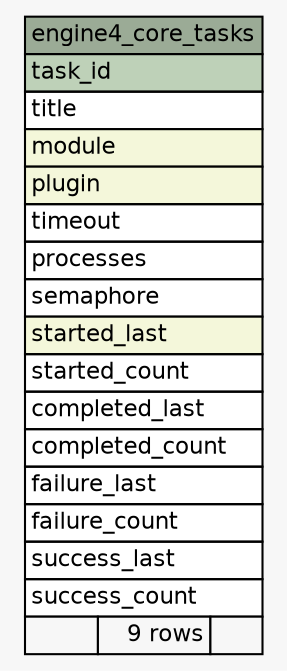 // dot 2.38.0 on Windows 10 10.0
// SchemaSpy rev 590
digraph "engine4_core_tasks" {
  graph [
    rankdir="RL"
    bgcolor="#f7f7f7"
    nodesep="0.18"
    ranksep="0.46"
    fontname="Helvetica"
    fontsize="11"
  ];
  node [
    fontname="Helvetica"
    fontsize="11"
    shape="plaintext"
  ];
  edge [
    arrowsize="0.8"
  ];
  "engine4_core_tasks" [
    label=<
    <TABLE BORDER="0" CELLBORDER="1" CELLSPACING="0" BGCOLOR="#ffffff">
      <TR><TD COLSPAN="3" BGCOLOR="#9bab96" ALIGN="CENTER">engine4_core_tasks</TD></TR>
      <TR><TD PORT="task_id" COLSPAN="3" BGCOLOR="#bed1b8" ALIGN="LEFT">task_id</TD></TR>
      <TR><TD PORT="title" COLSPAN="3" ALIGN="LEFT">title</TD></TR>
      <TR><TD PORT="module" COLSPAN="3" BGCOLOR="#f4f7da" ALIGN="LEFT">module</TD></TR>
      <TR><TD PORT="plugin" COLSPAN="3" BGCOLOR="#f4f7da" ALIGN="LEFT">plugin</TD></TR>
      <TR><TD PORT="timeout" COLSPAN="3" ALIGN="LEFT">timeout</TD></TR>
      <TR><TD PORT="processes" COLSPAN="3" ALIGN="LEFT">processes</TD></TR>
      <TR><TD PORT="semaphore" COLSPAN="3" ALIGN="LEFT">semaphore</TD></TR>
      <TR><TD PORT="started_last" COLSPAN="3" BGCOLOR="#f4f7da" ALIGN="LEFT">started_last</TD></TR>
      <TR><TD PORT="started_count" COLSPAN="3" ALIGN="LEFT">started_count</TD></TR>
      <TR><TD PORT="completed_last" COLSPAN="3" ALIGN="LEFT">completed_last</TD></TR>
      <TR><TD PORT="completed_count" COLSPAN="3" ALIGN="LEFT">completed_count</TD></TR>
      <TR><TD PORT="failure_last" COLSPAN="3" ALIGN="LEFT">failure_last</TD></TR>
      <TR><TD PORT="failure_count" COLSPAN="3" ALIGN="LEFT">failure_count</TD></TR>
      <TR><TD PORT="success_last" COLSPAN="3" ALIGN="LEFT">success_last</TD></TR>
      <TR><TD PORT="success_count" COLSPAN="3" ALIGN="LEFT">success_count</TD></TR>
      <TR><TD ALIGN="LEFT" BGCOLOR="#f7f7f7">  </TD><TD ALIGN="RIGHT" BGCOLOR="#f7f7f7">9 rows</TD><TD ALIGN="RIGHT" BGCOLOR="#f7f7f7">  </TD></TR>
    </TABLE>>
    URL="tables/engine4_core_tasks.html"
    tooltip="engine4_core_tasks"
  ];
}
